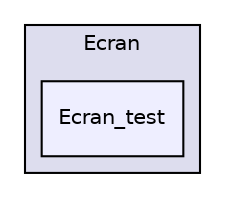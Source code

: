 digraph "/media/nicolas/A600540B0053E13B/Users/nicolas/Documents/Ecole/ISEN/Projet/Coupe de France/Module Cerveau/Artificial Intelligence/Ecran/Ecran_test" {
  compound=true
  node [ fontsize="10", fontname="Helvetica"];
  edge [ labelfontsize="10", labelfontname="Helvetica"];
  subgraph clusterdir_8ae39278e8fb31f23d02f7b27e7e0353 {
    graph [ bgcolor="#ddddee", pencolor="black", label="Ecran" fontname="Helvetica", fontsize="10", URL="dir_8ae39278e8fb31f23d02f7b27e7e0353.html"]
  dir_68231d0189c3d65bff39162268fa0ac1 [shape=box, label="Ecran_test", style="filled", fillcolor="#eeeeff", pencolor="black", URL="dir_68231d0189c3d65bff39162268fa0ac1.html"];
  }
}
